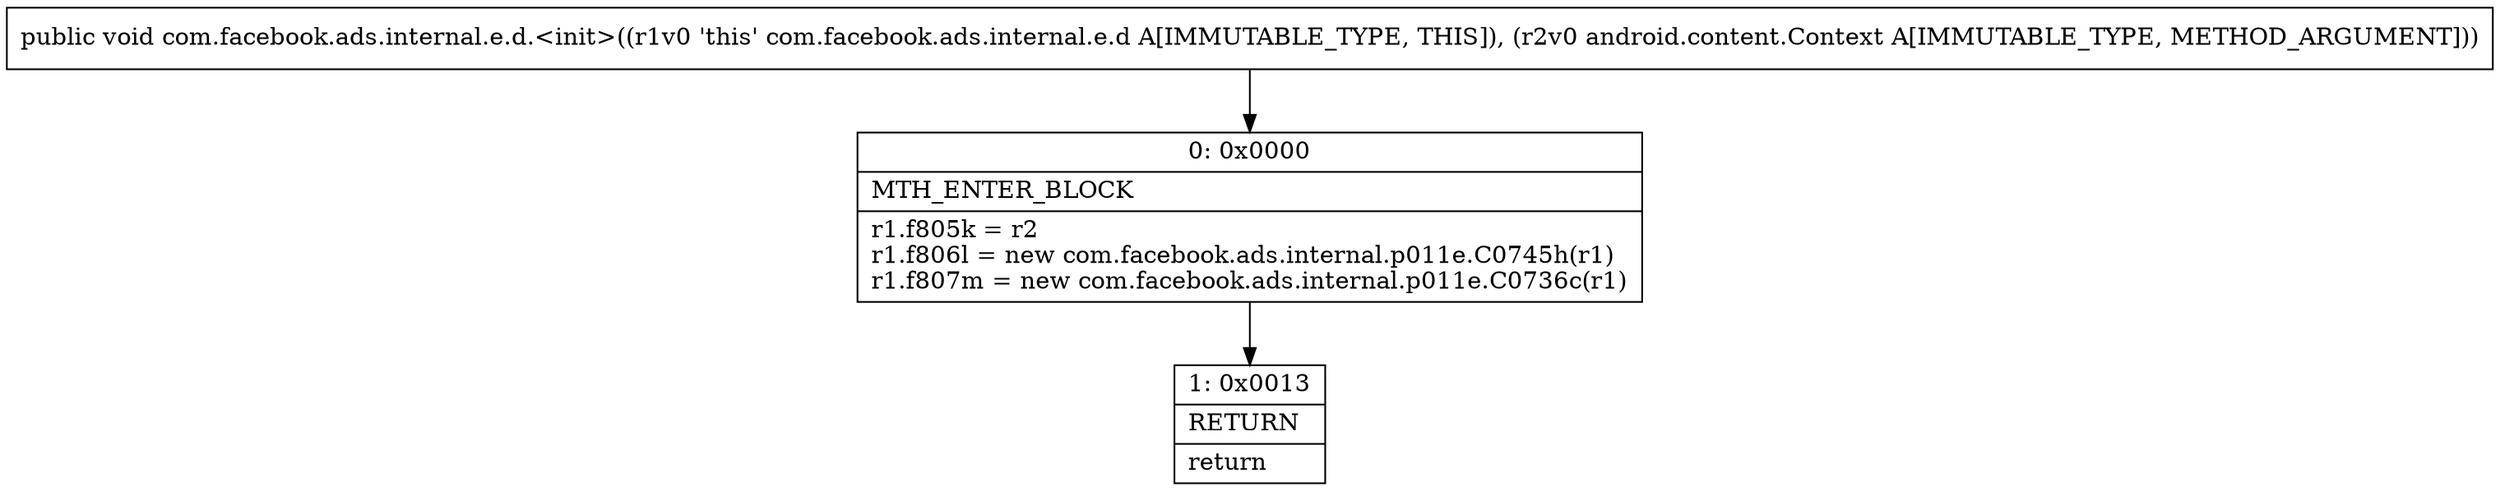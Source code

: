 digraph "CFG forcom.facebook.ads.internal.e.d.\<init\>(Landroid\/content\/Context;)V" {
Node_0 [shape=record,label="{0\:\ 0x0000|MTH_ENTER_BLOCK\l|r1.f805k = r2\lr1.f806l = new com.facebook.ads.internal.p011e.C0745h(r1)\lr1.f807m = new com.facebook.ads.internal.p011e.C0736c(r1)\l}"];
Node_1 [shape=record,label="{1\:\ 0x0013|RETURN\l|return\l}"];
MethodNode[shape=record,label="{public void com.facebook.ads.internal.e.d.\<init\>((r1v0 'this' com.facebook.ads.internal.e.d A[IMMUTABLE_TYPE, THIS]), (r2v0 android.content.Context A[IMMUTABLE_TYPE, METHOD_ARGUMENT])) }"];
MethodNode -> Node_0;
Node_0 -> Node_1;
}

